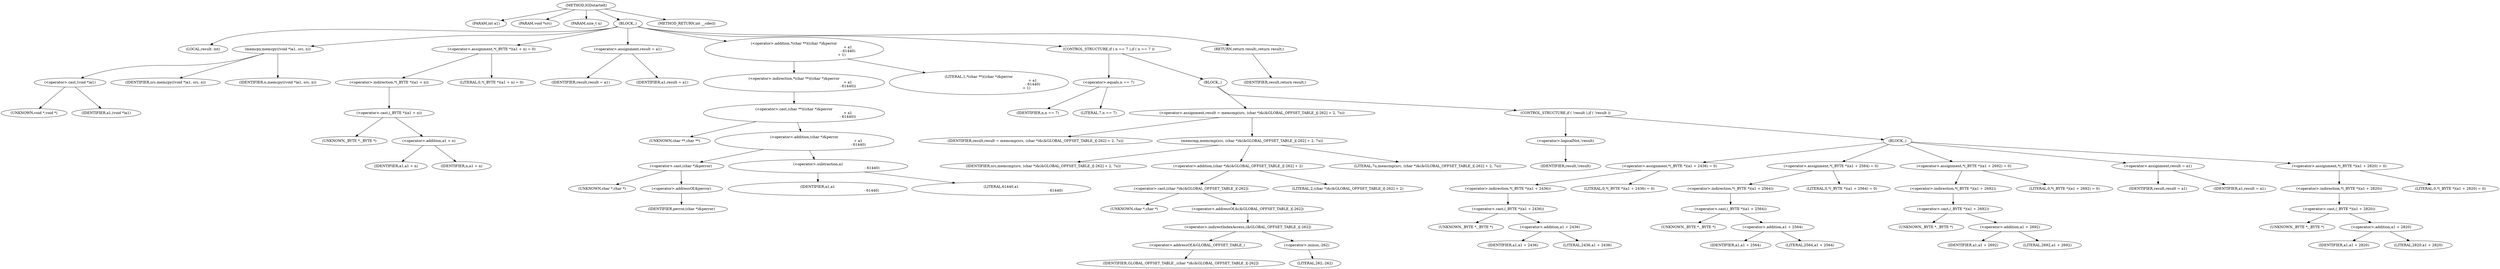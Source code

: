 digraph IGDstartelt {  
"1000102" [label = "(METHOD,IGDstartelt)" ]
"1000103" [label = "(PARAM,int a1)" ]
"1000104" [label = "(PARAM,void *src)" ]
"1000105" [label = "(PARAM,size_t n)" ]
"1000106" [label = "(BLOCK,,)" ]
"1000107" [label = "(LOCAL,result: int)" ]
"1000108" [label = "(memcpy,memcpy((void *)a1, src, n))" ]
"1000109" [label = "(<operator>.cast,(void *)a1)" ]
"1000110" [label = "(UNKNOWN,void *,void *)" ]
"1000111" [label = "(IDENTIFIER,a1,(void *)a1)" ]
"1000112" [label = "(IDENTIFIER,src,memcpy((void *)a1, src, n))" ]
"1000113" [label = "(IDENTIFIER,n,memcpy((void *)a1, src, n))" ]
"1000114" [label = "(<operator>.assignment,*(_BYTE *)(a1 + n) = 0)" ]
"1000115" [label = "(<operator>.indirection,*(_BYTE *)(a1 + n))" ]
"1000116" [label = "(<operator>.cast,(_BYTE *)(a1 + n))" ]
"1000117" [label = "(UNKNOWN,_BYTE *,_BYTE *)" ]
"1000118" [label = "(<operator>.addition,a1 + n)" ]
"1000119" [label = "(IDENTIFIER,a1,a1 + n)" ]
"1000120" [label = "(IDENTIFIER,n,a1 + n)" ]
"1000121" [label = "(LITERAL,0,*(_BYTE *)(a1 + n) = 0)" ]
"1000122" [label = "(<operator>.assignment,result = a1)" ]
"1000123" [label = "(IDENTIFIER,result,result = a1)" ]
"1000124" [label = "(IDENTIFIER,a1,result = a1)" ]
"1000125" [label = "(<operator>.addition,*(char **)((char *)&perror\n                                                                                               + a1\n                                                                                               - 61440)\n                                                                                    + 1)" ]
"1000126" [label = "(<operator>.indirection,*(char **)((char *)&perror\n                                                                                               + a1\n                                                                                               - 61440))" ]
"1000127" [label = "(<operator>.cast,(char **)((char *)&perror\n                                                                                               + a1\n                                                                                               - 61440))" ]
"1000128" [label = "(UNKNOWN,char **,char **)" ]
"1000129" [label = "(<operator>.addition,(char *)&perror\n                                                                                               + a1\n                                                                                               - 61440)" ]
"1000130" [label = "(<operator>.cast,(char *)&perror)" ]
"1000131" [label = "(UNKNOWN,char *,char *)" ]
"1000132" [label = "(<operator>.addressOf,&perror)" ]
"1000133" [label = "(IDENTIFIER,perror,(char *)&perror)" ]
"1000134" [label = "(<operator>.subtraction,a1\n                                                                                               - 61440)" ]
"1000135" [label = "(IDENTIFIER,a1,a1\n                                                                                               - 61440)" ]
"1000136" [label = "(LITERAL,61440,a1\n                                                                                               - 61440)" ]
"1000137" [label = "(LITERAL,1,*(char **)((char *)&perror\n                                                                                               + a1\n                                                                                               - 61440)\n                                                                                    + 1)" ]
"1000138" [label = "(CONTROL_STRUCTURE,if ( n == 7 ),if ( n == 7 ))" ]
"1000139" [label = "(<operator>.equals,n == 7)" ]
"1000140" [label = "(IDENTIFIER,n,n == 7)" ]
"1000141" [label = "(LITERAL,7,n == 7)" ]
"1000142" [label = "(BLOCK,,)" ]
"1000143" [label = "(<operator>.assignment,result = memcmp(src, (char *)&(&GLOBAL_OFFSET_TABLE_)[-262] + 2, 7u))" ]
"1000144" [label = "(IDENTIFIER,result,result = memcmp(src, (char *)&(&GLOBAL_OFFSET_TABLE_)[-262] + 2, 7u))" ]
"1000145" [label = "(memcmp,memcmp(src, (char *)&(&GLOBAL_OFFSET_TABLE_)[-262] + 2, 7u))" ]
"1000146" [label = "(IDENTIFIER,src,memcmp(src, (char *)&(&GLOBAL_OFFSET_TABLE_)[-262] + 2, 7u))" ]
"1000147" [label = "(<operator>.addition,(char *)&(&GLOBAL_OFFSET_TABLE_)[-262] + 2)" ]
"1000148" [label = "(<operator>.cast,(char *)&(&GLOBAL_OFFSET_TABLE_)[-262])" ]
"1000149" [label = "(UNKNOWN,char *,char *)" ]
"1000150" [label = "(<operator>.addressOf,&(&GLOBAL_OFFSET_TABLE_)[-262])" ]
"1000151" [label = "(<operator>.indirectIndexAccess,(&GLOBAL_OFFSET_TABLE_)[-262])" ]
"1000152" [label = "(<operator>.addressOf,&GLOBAL_OFFSET_TABLE_)" ]
"1000153" [label = "(IDENTIFIER,GLOBAL_OFFSET_TABLE_,(char *)&(&GLOBAL_OFFSET_TABLE_)[-262])" ]
"1000154" [label = "(<operator>.minus,-262)" ]
"1000155" [label = "(LITERAL,262,-262)" ]
"1000156" [label = "(LITERAL,2,(char *)&(&GLOBAL_OFFSET_TABLE_)[-262] + 2)" ]
"1000157" [label = "(LITERAL,7u,memcmp(src, (char *)&(&GLOBAL_OFFSET_TABLE_)[-262] + 2, 7u))" ]
"1000158" [label = "(CONTROL_STRUCTURE,if ( !result ),if ( !result ))" ]
"1000159" [label = "(<operator>.logicalNot,!result)" ]
"1000160" [label = "(IDENTIFIER,result,!result)" ]
"1000161" [label = "(BLOCK,,)" ]
"1000162" [label = "(<operator>.assignment,*(_BYTE *)(a1 + 2436) = 0)" ]
"1000163" [label = "(<operator>.indirection,*(_BYTE *)(a1 + 2436))" ]
"1000164" [label = "(<operator>.cast,(_BYTE *)(a1 + 2436))" ]
"1000165" [label = "(UNKNOWN,_BYTE *,_BYTE *)" ]
"1000166" [label = "(<operator>.addition,a1 + 2436)" ]
"1000167" [label = "(IDENTIFIER,a1,a1 + 2436)" ]
"1000168" [label = "(LITERAL,2436,a1 + 2436)" ]
"1000169" [label = "(LITERAL,0,*(_BYTE *)(a1 + 2436) = 0)" ]
"1000170" [label = "(<operator>.assignment,*(_BYTE *)(a1 + 2564) = 0)" ]
"1000171" [label = "(<operator>.indirection,*(_BYTE *)(a1 + 2564))" ]
"1000172" [label = "(<operator>.cast,(_BYTE *)(a1 + 2564))" ]
"1000173" [label = "(UNKNOWN,_BYTE *,_BYTE *)" ]
"1000174" [label = "(<operator>.addition,a1 + 2564)" ]
"1000175" [label = "(IDENTIFIER,a1,a1 + 2564)" ]
"1000176" [label = "(LITERAL,2564,a1 + 2564)" ]
"1000177" [label = "(LITERAL,0,*(_BYTE *)(a1 + 2564) = 0)" ]
"1000178" [label = "(<operator>.assignment,*(_BYTE *)(a1 + 2692) = 0)" ]
"1000179" [label = "(<operator>.indirection,*(_BYTE *)(a1 + 2692))" ]
"1000180" [label = "(<operator>.cast,(_BYTE *)(a1 + 2692))" ]
"1000181" [label = "(UNKNOWN,_BYTE *,_BYTE *)" ]
"1000182" [label = "(<operator>.addition,a1 + 2692)" ]
"1000183" [label = "(IDENTIFIER,a1,a1 + 2692)" ]
"1000184" [label = "(LITERAL,2692,a1 + 2692)" ]
"1000185" [label = "(LITERAL,0,*(_BYTE *)(a1 + 2692) = 0)" ]
"1000186" [label = "(<operator>.assignment,result = a1)" ]
"1000187" [label = "(IDENTIFIER,result,result = a1)" ]
"1000188" [label = "(IDENTIFIER,a1,result = a1)" ]
"1000189" [label = "(<operator>.assignment,*(_BYTE *)(a1 + 2820) = 0)" ]
"1000190" [label = "(<operator>.indirection,*(_BYTE *)(a1 + 2820))" ]
"1000191" [label = "(<operator>.cast,(_BYTE *)(a1 + 2820))" ]
"1000192" [label = "(UNKNOWN,_BYTE *,_BYTE *)" ]
"1000193" [label = "(<operator>.addition,a1 + 2820)" ]
"1000194" [label = "(IDENTIFIER,a1,a1 + 2820)" ]
"1000195" [label = "(LITERAL,2820,a1 + 2820)" ]
"1000196" [label = "(LITERAL,0,*(_BYTE *)(a1 + 2820) = 0)" ]
"1000197" [label = "(RETURN,return result;,return result;)" ]
"1000198" [label = "(IDENTIFIER,result,return result;)" ]
"1000199" [label = "(METHOD_RETURN,int __cdecl)" ]
  "1000102" -> "1000103" 
  "1000102" -> "1000104" 
  "1000102" -> "1000105" 
  "1000102" -> "1000106" 
  "1000102" -> "1000199" 
  "1000106" -> "1000107" 
  "1000106" -> "1000108" 
  "1000106" -> "1000114" 
  "1000106" -> "1000122" 
  "1000106" -> "1000125" 
  "1000106" -> "1000138" 
  "1000106" -> "1000197" 
  "1000108" -> "1000109" 
  "1000108" -> "1000112" 
  "1000108" -> "1000113" 
  "1000109" -> "1000110" 
  "1000109" -> "1000111" 
  "1000114" -> "1000115" 
  "1000114" -> "1000121" 
  "1000115" -> "1000116" 
  "1000116" -> "1000117" 
  "1000116" -> "1000118" 
  "1000118" -> "1000119" 
  "1000118" -> "1000120" 
  "1000122" -> "1000123" 
  "1000122" -> "1000124" 
  "1000125" -> "1000126" 
  "1000125" -> "1000137" 
  "1000126" -> "1000127" 
  "1000127" -> "1000128" 
  "1000127" -> "1000129" 
  "1000129" -> "1000130" 
  "1000129" -> "1000134" 
  "1000130" -> "1000131" 
  "1000130" -> "1000132" 
  "1000132" -> "1000133" 
  "1000134" -> "1000135" 
  "1000134" -> "1000136" 
  "1000138" -> "1000139" 
  "1000138" -> "1000142" 
  "1000139" -> "1000140" 
  "1000139" -> "1000141" 
  "1000142" -> "1000143" 
  "1000142" -> "1000158" 
  "1000143" -> "1000144" 
  "1000143" -> "1000145" 
  "1000145" -> "1000146" 
  "1000145" -> "1000147" 
  "1000145" -> "1000157" 
  "1000147" -> "1000148" 
  "1000147" -> "1000156" 
  "1000148" -> "1000149" 
  "1000148" -> "1000150" 
  "1000150" -> "1000151" 
  "1000151" -> "1000152" 
  "1000151" -> "1000154" 
  "1000152" -> "1000153" 
  "1000154" -> "1000155" 
  "1000158" -> "1000159" 
  "1000158" -> "1000161" 
  "1000159" -> "1000160" 
  "1000161" -> "1000162" 
  "1000161" -> "1000170" 
  "1000161" -> "1000178" 
  "1000161" -> "1000186" 
  "1000161" -> "1000189" 
  "1000162" -> "1000163" 
  "1000162" -> "1000169" 
  "1000163" -> "1000164" 
  "1000164" -> "1000165" 
  "1000164" -> "1000166" 
  "1000166" -> "1000167" 
  "1000166" -> "1000168" 
  "1000170" -> "1000171" 
  "1000170" -> "1000177" 
  "1000171" -> "1000172" 
  "1000172" -> "1000173" 
  "1000172" -> "1000174" 
  "1000174" -> "1000175" 
  "1000174" -> "1000176" 
  "1000178" -> "1000179" 
  "1000178" -> "1000185" 
  "1000179" -> "1000180" 
  "1000180" -> "1000181" 
  "1000180" -> "1000182" 
  "1000182" -> "1000183" 
  "1000182" -> "1000184" 
  "1000186" -> "1000187" 
  "1000186" -> "1000188" 
  "1000189" -> "1000190" 
  "1000189" -> "1000196" 
  "1000190" -> "1000191" 
  "1000191" -> "1000192" 
  "1000191" -> "1000193" 
  "1000193" -> "1000194" 
  "1000193" -> "1000195" 
  "1000197" -> "1000198" 
}

